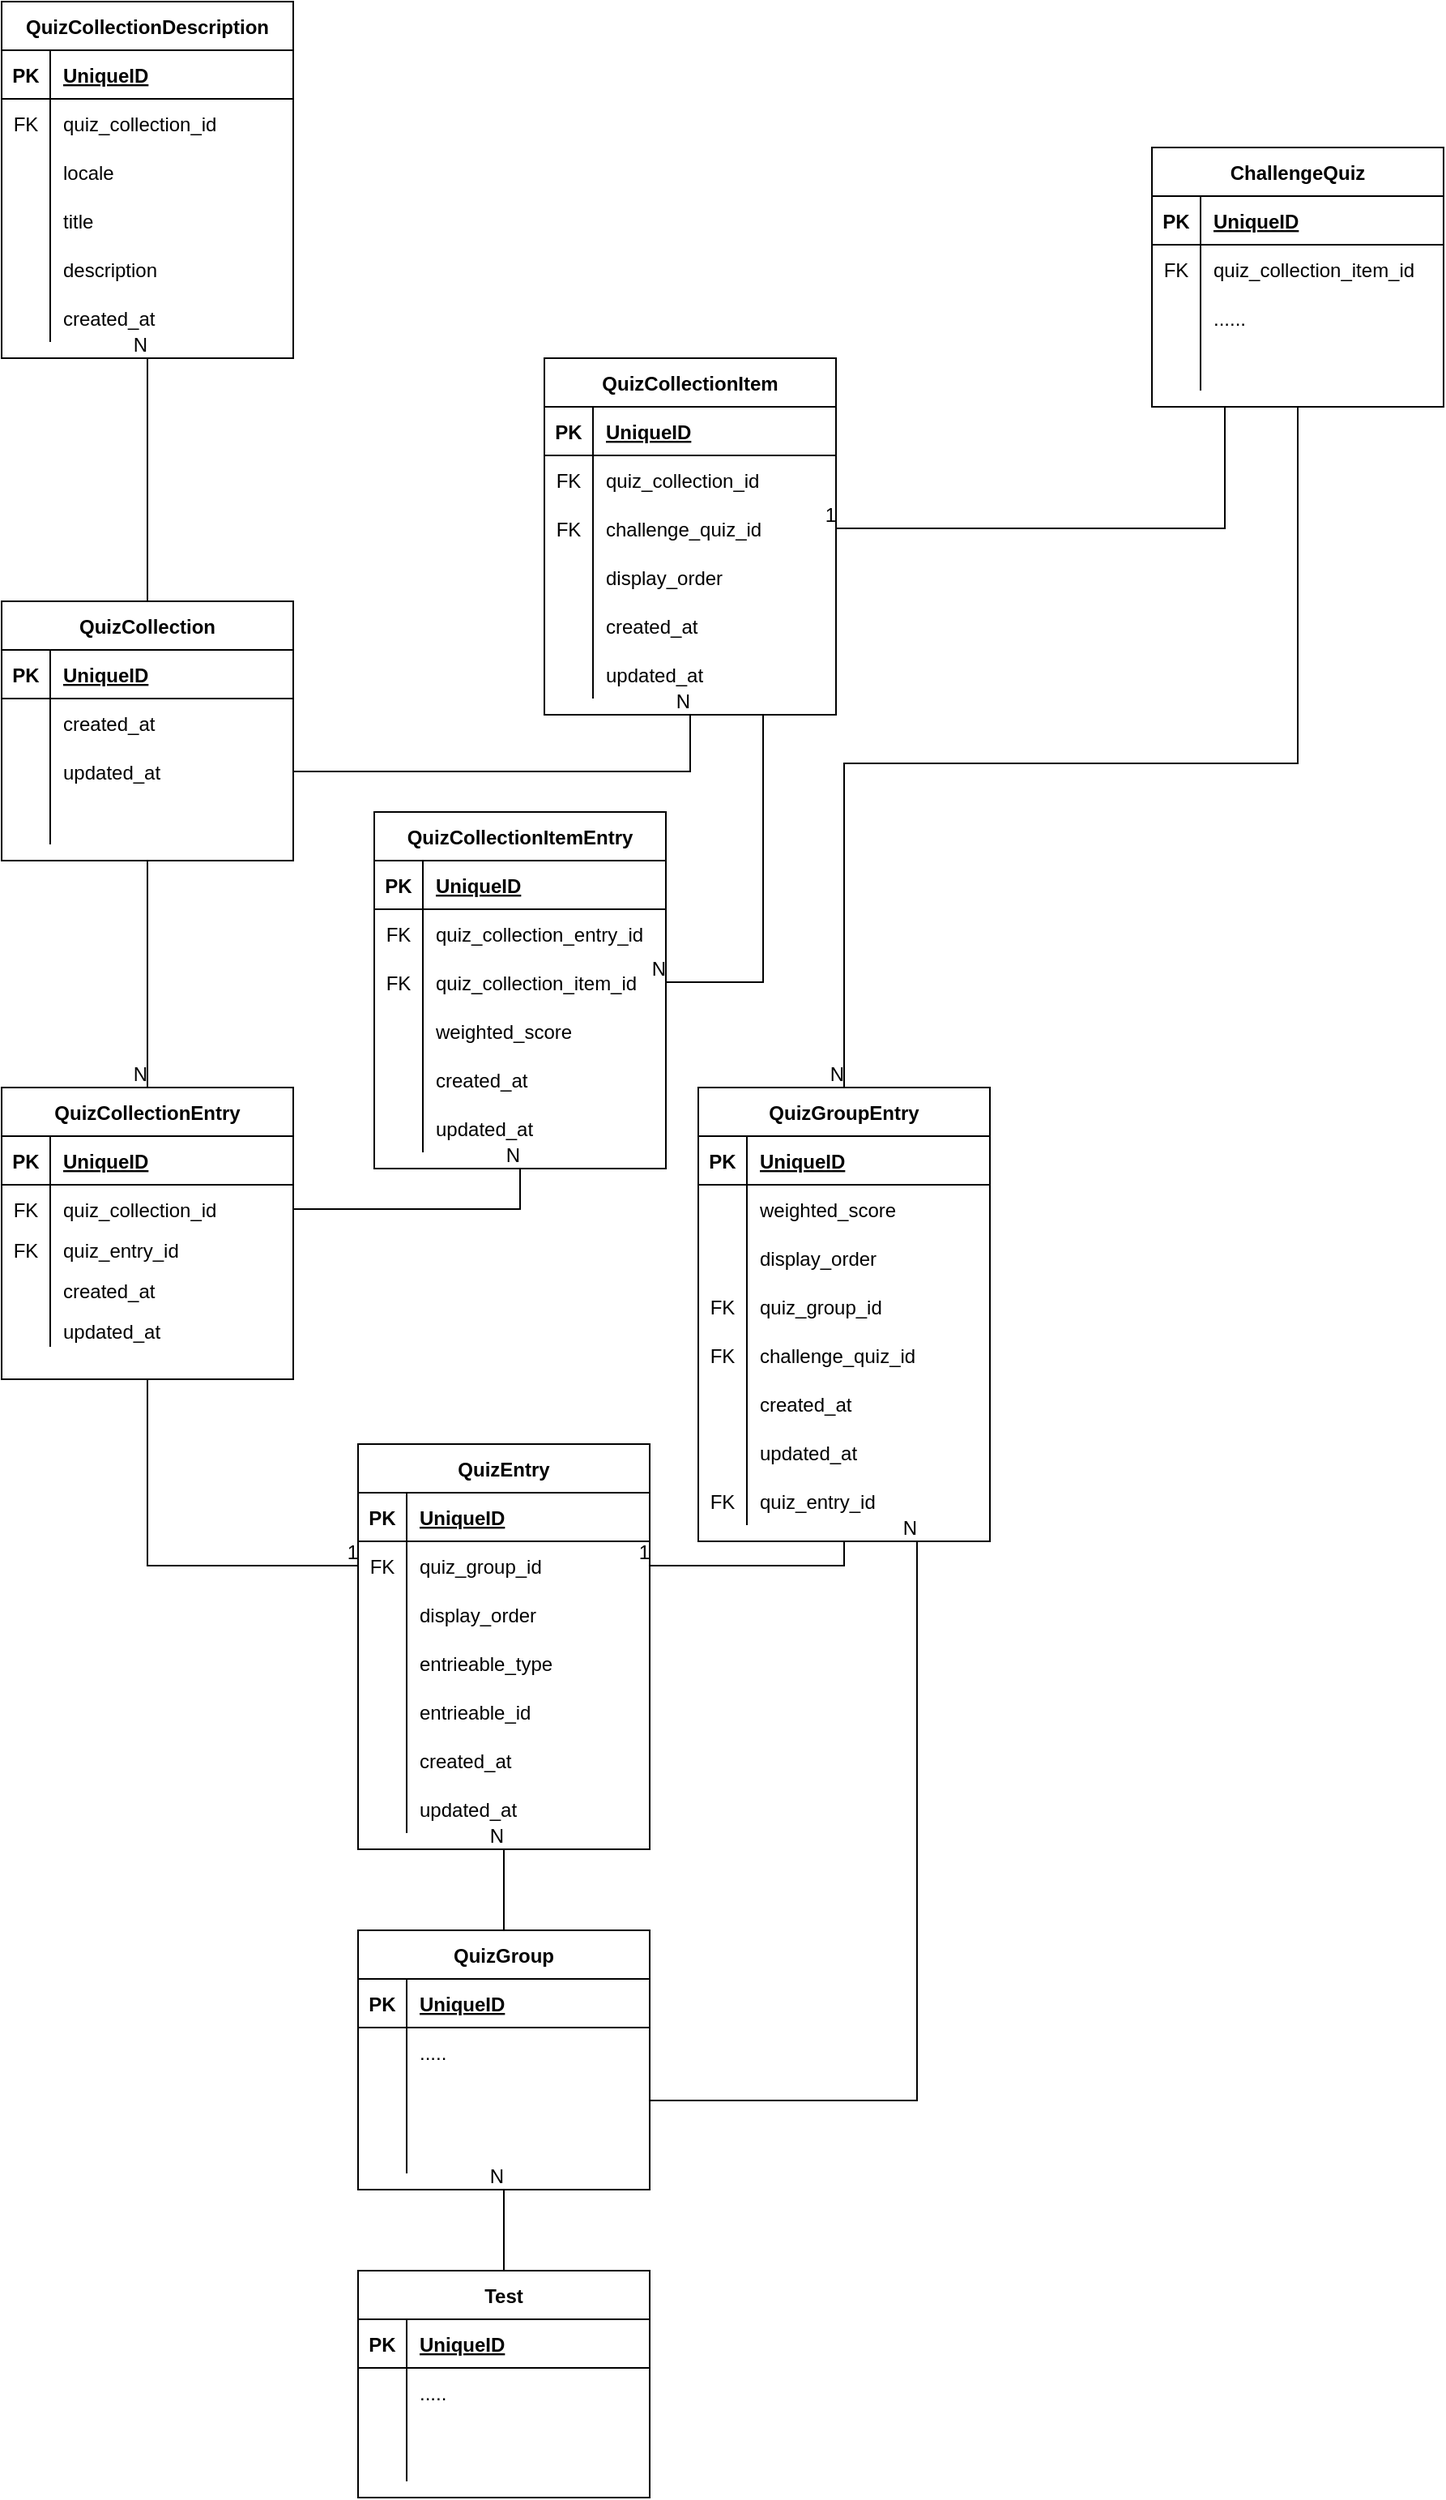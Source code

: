 <mxfile version="14.5.8" type="github">
  <diagram id="R2lEEEUBdFMjLlhIrx00" name="Page-1">
    <mxGraphModel dx="2066" dy="2145" grid="1" gridSize="10" guides="1" tooltips="1" connect="1" arrows="1" fold="1" page="1" pageScale="1" pageWidth="850" pageHeight="1100" math="0" shadow="0" extFonts="Permanent Marker^https://fonts.googleapis.com/css?family=Permanent+Marker">
      <root>
        <mxCell id="0" />
        <mxCell id="1" parent="0" />
        <mxCell id="C-vyLk0tnHw3VtMMgP7b-13" value="Test" style="shape=table;startSize=30;container=1;collapsible=1;childLayout=tableLayout;fixedRows=1;rowLines=0;fontStyle=1;align=center;resizeLast=1;" parent="1" vertex="1">
          <mxGeometry x="310" y="930" width="180" height="140" as="geometry" />
        </mxCell>
        <mxCell id="C-vyLk0tnHw3VtMMgP7b-14" value="" style="shape=partialRectangle;collapsible=0;dropTarget=0;pointerEvents=0;fillColor=none;points=[[0,0.5],[1,0.5]];portConstraint=eastwest;top=0;left=0;right=0;bottom=1;" parent="C-vyLk0tnHw3VtMMgP7b-13" vertex="1">
          <mxGeometry y="30" width="180" height="30" as="geometry" />
        </mxCell>
        <mxCell id="C-vyLk0tnHw3VtMMgP7b-15" value="PK" style="shape=partialRectangle;overflow=hidden;connectable=0;fillColor=none;top=0;left=0;bottom=0;right=0;fontStyle=1;" parent="C-vyLk0tnHw3VtMMgP7b-14" vertex="1">
          <mxGeometry width="30" height="30" as="geometry" />
        </mxCell>
        <mxCell id="C-vyLk0tnHw3VtMMgP7b-16" value="UniqueID" style="shape=partialRectangle;overflow=hidden;connectable=0;fillColor=none;top=0;left=0;bottom=0;right=0;align=left;spacingLeft=6;fontStyle=5;" parent="C-vyLk0tnHw3VtMMgP7b-14" vertex="1">
          <mxGeometry x="30" width="150" height="30" as="geometry" />
        </mxCell>
        <mxCell id="C-vyLk0tnHw3VtMMgP7b-17" value="" style="shape=partialRectangle;collapsible=0;dropTarget=0;pointerEvents=0;fillColor=none;points=[[0,0.5],[1,0.5]];portConstraint=eastwest;top=0;left=0;right=0;bottom=0;" parent="C-vyLk0tnHw3VtMMgP7b-13" vertex="1">
          <mxGeometry y="60" width="180" height="30" as="geometry" />
        </mxCell>
        <mxCell id="C-vyLk0tnHw3VtMMgP7b-18" value="" style="shape=partialRectangle;overflow=hidden;connectable=0;fillColor=none;top=0;left=0;bottom=0;right=0;" parent="C-vyLk0tnHw3VtMMgP7b-17" vertex="1">
          <mxGeometry width="30" height="30" as="geometry" />
        </mxCell>
        <mxCell id="C-vyLk0tnHw3VtMMgP7b-19" value="....." style="shape=partialRectangle;overflow=hidden;connectable=0;fillColor=none;top=0;left=0;bottom=0;right=0;align=left;spacingLeft=6;" parent="C-vyLk0tnHw3VtMMgP7b-17" vertex="1">
          <mxGeometry x="30" width="150" height="30" as="geometry" />
        </mxCell>
        <mxCell id="C-vyLk0tnHw3VtMMgP7b-20" value="" style="shape=partialRectangle;collapsible=0;dropTarget=0;pointerEvents=0;fillColor=none;points=[[0,0.5],[1,0.5]];portConstraint=eastwest;top=0;left=0;right=0;bottom=0;" parent="C-vyLk0tnHw3VtMMgP7b-13" vertex="1">
          <mxGeometry y="90" width="180" height="40" as="geometry" />
        </mxCell>
        <mxCell id="C-vyLk0tnHw3VtMMgP7b-21" value="" style="shape=partialRectangle;overflow=hidden;connectable=0;fillColor=none;top=0;left=0;bottom=0;right=0;" parent="C-vyLk0tnHw3VtMMgP7b-20" vertex="1">
          <mxGeometry width="30" height="40" as="geometry" />
        </mxCell>
        <mxCell id="C-vyLk0tnHw3VtMMgP7b-22" value="" style="shape=partialRectangle;overflow=hidden;connectable=0;fillColor=none;top=0;left=0;bottom=0;right=0;align=left;spacingLeft=6;" parent="C-vyLk0tnHw3VtMMgP7b-20" vertex="1">
          <mxGeometry x="30" width="150" height="40" as="geometry" />
        </mxCell>
        <mxCell id="B4jBIT3Jpvq0Z4tgIGNp-2" value="QuizGroup" style="shape=table;startSize=30;container=1;collapsible=1;childLayout=tableLayout;fixedRows=1;rowLines=0;fontStyle=1;align=center;resizeLast=1;" vertex="1" parent="1">
          <mxGeometry x="310" y="720" width="180" height="160" as="geometry" />
        </mxCell>
        <mxCell id="B4jBIT3Jpvq0Z4tgIGNp-3" value="" style="shape=partialRectangle;collapsible=0;dropTarget=0;pointerEvents=0;fillColor=none;top=0;left=0;bottom=1;right=0;points=[[0,0.5],[1,0.5]];portConstraint=eastwest;" vertex="1" parent="B4jBIT3Jpvq0Z4tgIGNp-2">
          <mxGeometry y="30" width="180" height="30" as="geometry" />
        </mxCell>
        <mxCell id="B4jBIT3Jpvq0Z4tgIGNp-4" value="PK" style="shape=partialRectangle;connectable=0;fillColor=none;top=0;left=0;bottom=0;right=0;fontStyle=1;overflow=hidden;" vertex="1" parent="B4jBIT3Jpvq0Z4tgIGNp-3">
          <mxGeometry width="30" height="30" as="geometry" />
        </mxCell>
        <mxCell id="B4jBIT3Jpvq0Z4tgIGNp-5" value="UniqueID" style="shape=partialRectangle;connectable=0;fillColor=none;top=0;left=0;bottom=0;right=0;align=left;spacingLeft=6;fontStyle=5;overflow=hidden;" vertex="1" parent="B4jBIT3Jpvq0Z4tgIGNp-3">
          <mxGeometry x="30" width="150" height="30" as="geometry" />
        </mxCell>
        <mxCell id="B4jBIT3Jpvq0Z4tgIGNp-6" value="" style="shape=partialRectangle;collapsible=0;dropTarget=0;pointerEvents=0;fillColor=none;top=0;left=0;bottom=0;right=0;points=[[0,0.5],[1,0.5]];portConstraint=eastwest;" vertex="1" parent="B4jBIT3Jpvq0Z4tgIGNp-2">
          <mxGeometry y="60" width="180" height="30" as="geometry" />
        </mxCell>
        <mxCell id="B4jBIT3Jpvq0Z4tgIGNp-7" value="" style="shape=partialRectangle;connectable=0;fillColor=none;top=0;left=0;bottom=0;right=0;editable=1;overflow=hidden;" vertex="1" parent="B4jBIT3Jpvq0Z4tgIGNp-6">
          <mxGeometry width="30" height="30" as="geometry" />
        </mxCell>
        <mxCell id="B4jBIT3Jpvq0Z4tgIGNp-8" value="....." style="shape=partialRectangle;connectable=0;fillColor=none;top=0;left=0;bottom=0;right=0;align=left;spacingLeft=6;overflow=hidden;" vertex="1" parent="B4jBIT3Jpvq0Z4tgIGNp-6">
          <mxGeometry x="30" width="150" height="30" as="geometry" />
        </mxCell>
        <mxCell id="B4jBIT3Jpvq0Z4tgIGNp-9" value="" style="shape=partialRectangle;collapsible=0;dropTarget=0;pointerEvents=0;fillColor=none;top=0;left=0;bottom=0;right=0;points=[[0,0.5],[1,0.5]];portConstraint=eastwest;" vertex="1" parent="B4jBIT3Jpvq0Z4tgIGNp-2">
          <mxGeometry y="90" width="180" height="30" as="geometry" />
        </mxCell>
        <mxCell id="B4jBIT3Jpvq0Z4tgIGNp-10" value="" style="shape=partialRectangle;connectable=0;fillColor=none;top=0;left=0;bottom=0;right=0;editable=1;overflow=hidden;" vertex="1" parent="B4jBIT3Jpvq0Z4tgIGNp-9">
          <mxGeometry width="30" height="30" as="geometry" />
        </mxCell>
        <mxCell id="B4jBIT3Jpvq0Z4tgIGNp-11" value="" style="shape=partialRectangle;connectable=0;fillColor=none;top=0;left=0;bottom=0;right=0;align=left;spacingLeft=6;overflow=hidden;" vertex="1" parent="B4jBIT3Jpvq0Z4tgIGNp-9">
          <mxGeometry x="30" width="150" height="30" as="geometry" />
        </mxCell>
        <mxCell id="B4jBIT3Jpvq0Z4tgIGNp-12" value="" style="shape=partialRectangle;collapsible=0;dropTarget=0;pointerEvents=0;fillColor=none;top=0;left=0;bottom=0;right=0;points=[[0,0.5],[1,0.5]];portConstraint=eastwest;" vertex="1" parent="B4jBIT3Jpvq0Z4tgIGNp-2">
          <mxGeometry y="120" width="180" height="30" as="geometry" />
        </mxCell>
        <mxCell id="B4jBIT3Jpvq0Z4tgIGNp-13" value="" style="shape=partialRectangle;connectable=0;fillColor=none;top=0;left=0;bottom=0;right=0;editable=1;overflow=hidden;" vertex="1" parent="B4jBIT3Jpvq0Z4tgIGNp-12">
          <mxGeometry width="30" height="30" as="geometry" />
        </mxCell>
        <mxCell id="B4jBIT3Jpvq0Z4tgIGNp-14" value="" style="shape=partialRectangle;connectable=0;fillColor=none;top=0;left=0;bottom=0;right=0;align=left;spacingLeft=6;overflow=hidden;" vertex="1" parent="B4jBIT3Jpvq0Z4tgIGNp-12">
          <mxGeometry x="30" width="150" height="30" as="geometry" />
        </mxCell>
        <mxCell id="B4jBIT3Jpvq0Z4tgIGNp-16" value="" style="endArrow=none;html=1;rounded=0;exitX=0.5;exitY=0;exitDx=0;exitDy=0;entryX=0.5;entryY=1;entryDx=0;entryDy=0;" edge="1" parent="1" source="C-vyLk0tnHw3VtMMgP7b-13" target="B4jBIT3Jpvq0Z4tgIGNp-2">
          <mxGeometry relative="1" as="geometry">
            <mxPoint x="340" y="750" as="sourcePoint" />
            <mxPoint x="500" y="750" as="targetPoint" />
          </mxGeometry>
        </mxCell>
        <mxCell id="B4jBIT3Jpvq0Z4tgIGNp-17" value="N" style="resizable=0;html=1;align=right;verticalAlign=bottom;" connectable="0" vertex="1" parent="B4jBIT3Jpvq0Z4tgIGNp-16">
          <mxGeometry x="1" relative="1" as="geometry" />
        </mxCell>
        <object label="QuizEntry" entrieable_id="string" id="B4jBIT3Jpvq0Z4tgIGNp-18">
          <mxCell style="shape=table;startSize=30;container=1;collapsible=1;childLayout=tableLayout;fixedRows=1;rowLines=0;fontStyle=1;align=center;resizeLast=1;" vertex="1" parent="1">
            <mxGeometry x="310" y="420" width="180" height="250" as="geometry" />
          </mxCell>
        </object>
        <mxCell id="B4jBIT3Jpvq0Z4tgIGNp-19" value="" style="shape=partialRectangle;collapsible=0;dropTarget=0;pointerEvents=0;fillColor=none;top=0;left=0;bottom=1;right=0;points=[[0,0.5],[1,0.5]];portConstraint=eastwest;" vertex="1" parent="B4jBIT3Jpvq0Z4tgIGNp-18">
          <mxGeometry y="30" width="180" height="30" as="geometry" />
        </mxCell>
        <mxCell id="B4jBIT3Jpvq0Z4tgIGNp-20" value="PK" style="shape=partialRectangle;connectable=0;fillColor=none;top=0;left=0;bottom=0;right=0;fontStyle=1;overflow=hidden;" vertex="1" parent="B4jBIT3Jpvq0Z4tgIGNp-19">
          <mxGeometry width="30" height="30" as="geometry" />
        </mxCell>
        <mxCell id="B4jBIT3Jpvq0Z4tgIGNp-21" value="UniqueID" style="shape=partialRectangle;connectable=0;fillColor=none;top=0;left=0;bottom=0;right=0;align=left;spacingLeft=6;fontStyle=5;overflow=hidden;" vertex="1" parent="B4jBIT3Jpvq0Z4tgIGNp-19">
          <mxGeometry x="30" width="150" height="30" as="geometry" />
        </mxCell>
        <mxCell id="B4jBIT3Jpvq0Z4tgIGNp-22" value="" style="shape=partialRectangle;collapsible=0;dropTarget=0;pointerEvents=0;fillColor=none;top=0;left=0;bottom=0;right=0;points=[[0,0.5],[1,0.5]];portConstraint=eastwest;" vertex="1" parent="B4jBIT3Jpvq0Z4tgIGNp-18">
          <mxGeometry y="60" width="180" height="30" as="geometry" />
        </mxCell>
        <mxCell id="B4jBIT3Jpvq0Z4tgIGNp-23" value="FK" style="shape=partialRectangle;connectable=0;fillColor=none;top=0;left=0;bottom=0;right=0;editable=1;overflow=hidden;" vertex="1" parent="B4jBIT3Jpvq0Z4tgIGNp-22">
          <mxGeometry width="30" height="30" as="geometry" />
        </mxCell>
        <mxCell id="B4jBIT3Jpvq0Z4tgIGNp-24" value="quiz_group_id" style="shape=partialRectangle;connectable=0;fillColor=none;top=0;left=0;bottom=0;right=0;align=left;spacingLeft=6;overflow=hidden;" vertex="1" parent="B4jBIT3Jpvq0Z4tgIGNp-22">
          <mxGeometry x="30" width="150" height="30" as="geometry" />
        </mxCell>
        <mxCell id="B4jBIT3Jpvq0Z4tgIGNp-25" value="" style="shape=partialRectangle;collapsible=0;dropTarget=0;pointerEvents=0;fillColor=none;top=0;left=0;bottom=0;right=0;points=[[0,0.5],[1,0.5]];portConstraint=eastwest;" vertex="1" parent="B4jBIT3Jpvq0Z4tgIGNp-18">
          <mxGeometry y="90" width="180" height="30" as="geometry" />
        </mxCell>
        <mxCell id="B4jBIT3Jpvq0Z4tgIGNp-26" value="" style="shape=partialRectangle;connectable=0;fillColor=none;top=0;left=0;bottom=0;right=0;editable=1;overflow=hidden;" vertex="1" parent="B4jBIT3Jpvq0Z4tgIGNp-25">
          <mxGeometry width="30" height="30" as="geometry" />
        </mxCell>
        <mxCell id="B4jBIT3Jpvq0Z4tgIGNp-27" value="display_order" style="shape=partialRectangle;connectable=0;fillColor=none;top=0;left=0;bottom=0;right=0;align=left;spacingLeft=6;overflow=hidden;" vertex="1" parent="B4jBIT3Jpvq0Z4tgIGNp-25">
          <mxGeometry x="30" width="150" height="30" as="geometry" />
        </mxCell>
        <mxCell id="B4jBIT3Jpvq0Z4tgIGNp-28" value="" style="shape=partialRectangle;collapsible=0;dropTarget=0;pointerEvents=0;fillColor=none;top=0;left=0;bottom=0;right=0;points=[[0,0.5],[1,0.5]];portConstraint=eastwest;" vertex="1" parent="B4jBIT3Jpvq0Z4tgIGNp-18">
          <mxGeometry y="120" width="180" height="30" as="geometry" />
        </mxCell>
        <mxCell id="B4jBIT3Jpvq0Z4tgIGNp-29" value="" style="shape=partialRectangle;connectable=0;fillColor=none;top=0;left=0;bottom=0;right=0;editable=1;overflow=hidden;" vertex="1" parent="B4jBIT3Jpvq0Z4tgIGNp-28">
          <mxGeometry width="30" height="30" as="geometry" />
        </mxCell>
        <mxCell id="B4jBIT3Jpvq0Z4tgIGNp-30" value="entrieable_type" style="shape=partialRectangle;connectable=0;fillColor=none;top=0;left=0;bottom=0;right=0;align=left;spacingLeft=6;overflow=hidden;" vertex="1" parent="B4jBIT3Jpvq0Z4tgIGNp-28">
          <mxGeometry x="30" width="150" height="30" as="geometry" />
        </mxCell>
        <mxCell id="B4jBIT3Jpvq0Z4tgIGNp-95" value="" style="shape=partialRectangle;collapsible=0;dropTarget=0;pointerEvents=0;fillColor=none;top=0;left=0;bottom=0;right=0;points=[[0,0.5],[1,0.5]];portConstraint=eastwest;" vertex="1" parent="B4jBIT3Jpvq0Z4tgIGNp-18">
          <mxGeometry y="150" width="180" height="30" as="geometry" />
        </mxCell>
        <mxCell id="B4jBIT3Jpvq0Z4tgIGNp-96" value="" style="shape=partialRectangle;connectable=0;fillColor=none;top=0;left=0;bottom=0;right=0;editable=1;overflow=hidden;" vertex="1" parent="B4jBIT3Jpvq0Z4tgIGNp-95">
          <mxGeometry width="30" height="30" as="geometry" />
        </mxCell>
        <mxCell id="B4jBIT3Jpvq0Z4tgIGNp-97" value="entrieable_id" style="shape=partialRectangle;connectable=0;fillColor=none;top=0;left=0;bottom=0;right=0;align=left;spacingLeft=6;overflow=hidden;" vertex="1" parent="B4jBIT3Jpvq0Z4tgIGNp-95">
          <mxGeometry x="30" width="150" height="30" as="geometry" />
        </mxCell>
        <mxCell id="B4jBIT3Jpvq0Z4tgIGNp-160" value="" style="shape=partialRectangle;collapsible=0;dropTarget=0;pointerEvents=0;fillColor=none;top=0;left=0;bottom=0;right=0;points=[[0,0.5],[1,0.5]];portConstraint=eastwest;" vertex="1" parent="B4jBIT3Jpvq0Z4tgIGNp-18">
          <mxGeometry y="180" width="180" height="30" as="geometry" />
        </mxCell>
        <mxCell id="B4jBIT3Jpvq0Z4tgIGNp-161" value="" style="shape=partialRectangle;connectable=0;fillColor=none;top=0;left=0;bottom=0;right=0;editable=1;overflow=hidden;" vertex="1" parent="B4jBIT3Jpvq0Z4tgIGNp-160">
          <mxGeometry width="30" height="30" as="geometry" />
        </mxCell>
        <mxCell id="B4jBIT3Jpvq0Z4tgIGNp-162" value="created_at" style="shape=partialRectangle;connectable=0;fillColor=none;top=0;left=0;bottom=0;right=0;align=left;spacingLeft=6;overflow=hidden;" vertex="1" parent="B4jBIT3Jpvq0Z4tgIGNp-160">
          <mxGeometry x="30" width="150" height="30" as="geometry" />
        </mxCell>
        <mxCell id="B4jBIT3Jpvq0Z4tgIGNp-163" value="" style="shape=partialRectangle;collapsible=0;dropTarget=0;pointerEvents=0;fillColor=none;top=0;left=0;bottom=0;right=0;points=[[0,0.5],[1,0.5]];portConstraint=eastwest;" vertex="1" parent="B4jBIT3Jpvq0Z4tgIGNp-18">
          <mxGeometry y="210" width="180" height="30" as="geometry" />
        </mxCell>
        <mxCell id="B4jBIT3Jpvq0Z4tgIGNp-164" value="" style="shape=partialRectangle;connectable=0;fillColor=none;top=0;left=0;bottom=0;right=0;editable=1;overflow=hidden;" vertex="1" parent="B4jBIT3Jpvq0Z4tgIGNp-163">
          <mxGeometry width="30" height="30" as="geometry" />
        </mxCell>
        <mxCell id="B4jBIT3Jpvq0Z4tgIGNp-165" value="updated_at" style="shape=partialRectangle;connectable=0;fillColor=none;top=0;left=0;bottom=0;right=0;align=left;spacingLeft=6;overflow=hidden;" vertex="1" parent="B4jBIT3Jpvq0Z4tgIGNp-163">
          <mxGeometry x="30" width="150" height="30" as="geometry" />
        </mxCell>
        <mxCell id="B4jBIT3Jpvq0Z4tgIGNp-31" value="" style="endArrow=none;html=1;rounded=0;exitX=0.5;exitY=0;exitDx=0;exitDy=0;entryX=0.5;entryY=1;entryDx=0;entryDy=0;" edge="1" parent="1" source="B4jBIT3Jpvq0Z4tgIGNp-2" target="B4jBIT3Jpvq0Z4tgIGNp-18">
          <mxGeometry relative="1" as="geometry">
            <mxPoint x="390" y="690" as="sourcePoint" />
            <mxPoint x="390" y="640" as="targetPoint" />
          </mxGeometry>
        </mxCell>
        <mxCell id="B4jBIT3Jpvq0Z4tgIGNp-32" value="N" style="resizable=0;html=1;align=right;verticalAlign=bottom;" connectable="0" vertex="1" parent="B4jBIT3Jpvq0Z4tgIGNp-31">
          <mxGeometry x="1" relative="1" as="geometry" />
        </mxCell>
        <mxCell id="B4jBIT3Jpvq0Z4tgIGNp-33" value="QuizGroupEntry" style="shape=table;startSize=30;container=1;collapsible=1;childLayout=tableLayout;fixedRows=1;rowLines=0;fontStyle=1;align=center;resizeLast=1;" vertex="1" parent="1">
          <mxGeometry x="520" y="200" width="180" height="280" as="geometry" />
        </mxCell>
        <mxCell id="B4jBIT3Jpvq0Z4tgIGNp-34" value="" style="shape=partialRectangle;collapsible=0;dropTarget=0;pointerEvents=0;fillColor=none;top=0;left=0;bottom=1;right=0;points=[[0,0.5],[1,0.5]];portConstraint=eastwest;" vertex="1" parent="B4jBIT3Jpvq0Z4tgIGNp-33">
          <mxGeometry y="30" width="180" height="30" as="geometry" />
        </mxCell>
        <mxCell id="B4jBIT3Jpvq0Z4tgIGNp-35" value="PK" style="shape=partialRectangle;connectable=0;fillColor=none;top=0;left=0;bottom=0;right=0;fontStyle=1;overflow=hidden;" vertex="1" parent="B4jBIT3Jpvq0Z4tgIGNp-34">
          <mxGeometry width="30" height="30" as="geometry" />
        </mxCell>
        <mxCell id="B4jBIT3Jpvq0Z4tgIGNp-36" value="UniqueID" style="shape=partialRectangle;connectable=0;fillColor=none;top=0;left=0;bottom=0;right=0;align=left;spacingLeft=6;fontStyle=5;overflow=hidden;" vertex="1" parent="B4jBIT3Jpvq0Z4tgIGNp-34">
          <mxGeometry x="30" width="150" height="30" as="geometry" />
        </mxCell>
        <mxCell id="B4jBIT3Jpvq0Z4tgIGNp-37" value="" style="shape=partialRectangle;collapsible=0;dropTarget=0;pointerEvents=0;fillColor=none;top=0;left=0;bottom=0;right=0;points=[[0,0.5],[1,0.5]];portConstraint=eastwest;" vertex="1" parent="B4jBIT3Jpvq0Z4tgIGNp-33">
          <mxGeometry y="60" width="180" height="30" as="geometry" />
        </mxCell>
        <mxCell id="B4jBIT3Jpvq0Z4tgIGNp-38" value="" style="shape=partialRectangle;connectable=0;fillColor=none;top=0;left=0;bottom=0;right=0;editable=1;overflow=hidden;" vertex="1" parent="B4jBIT3Jpvq0Z4tgIGNp-37">
          <mxGeometry width="30" height="30" as="geometry" />
        </mxCell>
        <mxCell id="B4jBIT3Jpvq0Z4tgIGNp-39" value="weighted_score" style="shape=partialRectangle;connectable=0;fillColor=none;top=0;left=0;bottom=0;right=0;align=left;spacingLeft=6;overflow=hidden;" vertex="1" parent="B4jBIT3Jpvq0Z4tgIGNp-37">
          <mxGeometry x="30" width="150" height="30" as="geometry" />
        </mxCell>
        <mxCell id="B4jBIT3Jpvq0Z4tgIGNp-40" value="" style="shape=partialRectangle;collapsible=0;dropTarget=0;pointerEvents=0;fillColor=none;top=0;left=0;bottom=0;right=0;points=[[0,0.5],[1,0.5]];portConstraint=eastwest;" vertex="1" parent="B4jBIT3Jpvq0Z4tgIGNp-33">
          <mxGeometry y="90" width="180" height="30" as="geometry" />
        </mxCell>
        <mxCell id="B4jBIT3Jpvq0Z4tgIGNp-41" value="" style="shape=partialRectangle;connectable=0;fillColor=none;top=0;left=0;bottom=0;right=0;editable=1;overflow=hidden;" vertex="1" parent="B4jBIT3Jpvq0Z4tgIGNp-40">
          <mxGeometry width="30" height="30" as="geometry" />
        </mxCell>
        <mxCell id="B4jBIT3Jpvq0Z4tgIGNp-42" value="display_order" style="shape=partialRectangle;connectable=0;fillColor=none;top=0;left=0;bottom=0;right=0;align=left;spacingLeft=6;overflow=hidden;" vertex="1" parent="B4jBIT3Jpvq0Z4tgIGNp-40">
          <mxGeometry x="30" width="150" height="30" as="geometry" />
        </mxCell>
        <mxCell id="B4jBIT3Jpvq0Z4tgIGNp-43" value="" style="shape=partialRectangle;collapsible=0;dropTarget=0;pointerEvents=0;fillColor=none;top=0;left=0;bottom=0;right=0;points=[[0,0.5],[1,0.5]];portConstraint=eastwest;" vertex="1" parent="B4jBIT3Jpvq0Z4tgIGNp-33">
          <mxGeometry y="120" width="180" height="30" as="geometry" />
        </mxCell>
        <mxCell id="B4jBIT3Jpvq0Z4tgIGNp-44" value="FK" style="shape=partialRectangle;connectable=0;fillColor=none;top=0;left=0;bottom=0;right=0;editable=1;overflow=hidden;" vertex="1" parent="B4jBIT3Jpvq0Z4tgIGNp-43">
          <mxGeometry width="30" height="30" as="geometry" />
        </mxCell>
        <mxCell id="B4jBIT3Jpvq0Z4tgIGNp-45" value="quiz_group_id" style="shape=partialRectangle;connectable=0;fillColor=none;top=0;left=0;bottom=0;right=0;align=left;spacingLeft=6;overflow=hidden;" vertex="1" parent="B4jBIT3Jpvq0Z4tgIGNp-43">
          <mxGeometry x="30" width="150" height="30" as="geometry" />
        </mxCell>
        <mxCell id="B4jBIT3Jpvq0Z4tgIGNp-166" value="" style="shape=partialRectangle;collapsible=0;dropTarget=0;pointerEvents=0;fillColor=none;top=0;left=0;bottom=0;right=0;points=[[0,0.5],[1,0.5]];portConstraint=eastwest;" vertex="1" parent="B4jBIT3Jpvq0Z4tgIGNp-33">
          <mxGeometry y="150" width="180" height="30" as="geometry" />
        </mxCell>
        <mxCell id="B4jBIT3Jpvq0Z4tgIGNp-167" value="FK" style="shape=partialRectangle;connectable=0;fillColor=none;top=0;left=0;bottom=0;right=0;editable=1;overflow=hidden;" vertex="1" parent="B4jBIT3Jpvq0Z4tgIGNp-166">
          <mxGeometry width="30" height="30" as="geometry" />
        </mxCell>
        <mxCell id="B4jBIT3Jpvq0Z4tgIGNp-168" value="challenge_quiz_id" style="shape=partialRectangle;connectable=0;fillColor=none;top=0;left=0;bottom=0;right=0;align=left;spacingLeft=6;overflow=hidden;" vertex="1" parent="B4jBIT3Jpvq0Z4tgIGNp-166">
          <mxGeometry x="30" width="150" height="30" as="geometry" />
        </mxCell>
        <mxCell id="B4jBIT3Jpvq0Z4tgIGNp-185" value="" style="shape=partialRectangle;collapsible=0;dropTarget=0;pointerEvents=0;fillColor=none;top=0;left=0;bottom=0;right=0;points=[[0,0.5],[1,0.5]];portConstraint=eastwest;" vertex="1" parent="B4jBIT3Jpvq0Z4tgIGNp-33">
          <mxGeometry y="180" width="180" height="30" as="geometry" />
        </mxCell>
        <mxCell id="B4jBIT3Jpvq0Z4tgIGNp-186" value="" style="shape=partialRectangle;connectable=0;fillColor=none;top=0;left=0;bottom=0;right=0;editable=1;overflow=hidden;" vertex="1" parent="B4jBIT3Jpvq0Z4tgIGNp-185">
          <mxGeometry width="30" height="30" as="geometry" />
        </mxCell>
        <mxCell id="B4jBIT3Jpvq0Z4tgIGNp-187" value="created_at" style="shape=partialRectangle;connectable=0;fillColor=none;top=0;left=0;bottom=0;right=0;align=left;spacingLeft=6;overflow=hidden;" vertex="1" parent="B4jBIT3Jpvq0Z4tgIGNp-185">
          <mxGeometry x="30" width="150" height="30" as="geometry" />
        </mxCell>
        <mxCell id="B4jBIT3Jpvq0Z4tgIGNp-188" value="" style="shape=partialRectangle;collapsible=0;dropTarget=0;pointerEvents=0;fillColor=none;top=0;left=0;bottom=0;right=0;points=[[0,0.5],[1,0.5]];portConstraint=eastwest;" vertex="1" parent="B4jBIT3Jpvq0Z4tgIGNp-33">
          <mxGeometry y="210" width="180" height="30" as="geometry" />
        </mxCell>
        <mxCell id="B4jBIT3Jpvq0Z4tgIGNp-189" value="" style="shape=partialRectangle;connectable=0;fillColor=none;top=0;left=0;bottom=0;right=0;editable=1;overflow=hidden;" vertex="1" parent="B4jBIT3Jpvq0Z4tgIGNp-188">
          <mxGeometry width="30" height="30" as="geometry" />
        </mxCell>
        <mxCell id="B4jBIT3Jpvq0Z4tgIGNp-190" value="updated_at" style="shape=partialRectangle;connectable=0;fillColor=none;top=0;left=0;bottom=0;right=0;align=left;spacingLeft=6;overflow=hidden;" vertex="1" parent="B4jBIT3Jpvq0Z4tgIGNp-188">
          <mxGeometry x="30" width="150" height="30" as="geometry" />
        </mxCell>
        <mxCell id="B4jBIT3Jpvq0Z4tgIGNp-191" value="" style="shape=partialRectangle;collapsible=0;dropTarget=0;pointerEvents=0;fillColor=none;top=0;left=0;bottom=0;right=0;points=[[0,0.5],[1,0.5]];portConstraint=eastwest;" vertex="1" parent="B4jBIT3Jpvq0Z4tgIGNp-33">
          <mxGeometry y="240" width="180" height="30" as="geometry" />
        </mxCell>
        <mxCell id="B4jBIT3Jpvq0Z4tgIGNp-192" value="FK" style="shape=partialRectangle;connectable=0;fillColor=none;top=0;left=0;bottom=0;right=0;editable=1;overflow=hidden;" vertex="1" parent="B4jBIT3Jpvq0Z4tgIGNp-191">
          <mxGeometry width="30" height="30" as="geometry" />
        </mxCell>
        <mxCell id="B4jBIT3Jpvq0Z4tgIGNp-193" value="quiz_entry_id" style="shape=partialRectangle;connectable=0;fillColor=none;top=0;left=0;bottom=0;right=0;align=left;spacingLeft=6;overflow=hidden;" vertex="1" parent="B4jBIT3Jpvq0Z4tgIGNp-191">
          <mxGeometry x="30" width="150" height="30" as="geometry" />
        </mxCell>
        <mxCell id="B4jBIT3Jpvq0Z4tgIGNp-46" value="QuizCollectionEntry" style="shape=table;startSize=30;container=1;collapsible=1;childLayout=tableLayout;fixedRows=1;rowLines=0;fontStyle=1;align=center;resizeLast=1;" vertex="1" parent="1">
          <mxGeometry x="90" y="200" width="180" height="180" as="geometry" />
        </mxCell>
        <mxCell id="B4jBIT3Jpvq0Z4tgIGNp-47" value="" style="shape=partialRectangle;collapsible=0;dropTarget=0;pointerEvents=0;fillColor=none;top=0;left=0;bottom=1;right=0;points=[[0,0.5],[1,0.5]];portConstraint=eastwest;" vertex="1" parent="B4jBIT3Jpvq0Z4tgIGNp-46">
          <mxGeometry y="30" width="180" height="30" as="geometry" />
        </mxCell>
        <mxCell id="B4jBIT3Jpvq0Z4tgIGNp-48" value="PK" style="shape=partialRectangle;connectable=0;fillColor=none;top=0;left=0;bottom=0;right=0;fontStyle=1;overflow=hidden;" vertex="1" parent="B4jBIT3Jpvq0Z4tgIGNp-47">
          <mxGeometry width="30" height="30" as="geometry" />
        </mxCell>
        <mxCell id="B4jBIT3Jpvq0Z4tgIGNp-49" value="UniqueID" style="shape=partialRectangle;connectable=0;fillColor=none;top=0;left=0;bottom=0;right=0;align=left;spacingLeft=6;fontStyle=5;overflow=hidden;" vertex="1" parent="B4jBIT3Jpvq0Z4tgIGNp-47">
          <mxGeometry x="30" width="150" height="30" as="geometry" />
        </mxCell>
        <mxCell id="B4jBIT3Jpvq0Z4tgIGNp-50" value="" style="shape=partialRectangle;collapsible=0;dropTarget=0;pointerEvents=0;fillColor=none;top=0;left=0;bottom=0;right=0;points=[[0,0.5],[1,0.5]];portConstraint=eastwest;" vertex="1" parent="B4jBIT3Jpvq0Z4tgIGNp-46">
          <mxGeometry y="60" width="180" height="30" as="geometry" />
        </mxCell>
        <mxCell id="B4jBIT3Jpvq0Z4tgIGNp-51" value="FK" style="shape=partialRectangle;connectable=0;fillColor=none;top=0;left=0;bottom=0;right=0;editable=1;overflow=hidden;" vertex="1" parent="B4jBIT3Jpvq0Z4tgIGNp-50">
          <mxGeometry width="30" height="30" as="geometry" />
        </mxCell>
        <mxCell id="B4jBIT3Jpvq0Z4tgIGNp-52" value="quiz_collection_id" style="shape=partialRectangle;connectable=0;fillColor=none;top=0;left=0;bottom=0;right=0;align=left;spacingLeft=6;overflow=hidden;" vertex="1" parent="B4jBIT3Jpvq0Z4tgIGNp-50">
          <mxGeometry x="30" width="150" height="30" as="geometry" />
        </mxCell>
        <mxCell id="B4jBIT3Jpvq0Z4tgIGNp-53" value="" style="shape=partialRectangle;collapsible=0;dropTarget=0;pointerEvents=0;fillColor=none;top=0;left=0;bottom=0;right=0;points=[[0,0.5],[1,0.5]];portConstraint=eastwest;" vertex="1" parent="B4jBIT3Jpvq0Z4tgIGNp-46">
          <mxGeometry y="90" width="180" height="20" as="geometry" />
        </mxCell>
        <mxCell id="B4jBIT3Jpvq0Z4tgIGNp-54" value="FK" style="shape=partialRectangle;connectable=0;fillColor=none;top=0;left=0;bottom=0;right=0;editable=1;overflow=hidden;" vertex="1" parent="B4jBIT3Jpvq0Z4tgIGNp-53">
          <mxGeometry width="30" height="20" as="geometry" />
        </mxCell>
        <mxCell id="B4jBIT3Jpvq0Z4tgIGNp-55" value="quiz_entry_id" style="shape=partialRectangle;connectable=0;fillColor=none;top=0;left=0;bottom=0;right=0;align=left;spacingLeft=6;overflow=hidden;" vertex="1" parent="B4jBIT3Jpvq0Z4tgIGNp-53">
          <mxGeometry x="30" width="150" height="20" as="geometry" />
        </mxCell>
        <mxCell id="B4jBIT3Jpvq0Z4tgIGNp-56" value="" style="shape=partialRectangle;collapsible=0;dropTarget=0;pointerEvents=0;fillColor=none;top=0;left=0;bottom=0;right=0;points=[[0,0.5],[1,0.5]];portConstraint=eastwest;" vertex="1" parent="B4jBIT3Jpvq0Z4tgIGNp-46">
          <mxGeometry y="110" width="180" height="30" as="geometry" />
        </mxCell>
        <mxCell id="B4jBIT3Jpvq0Z4tgIGNp-57" value="" style="shape=partialRectangle;connectable=0;fillColor=none;top=0;left=0;bottom=0;right=0;editable=1;overflow=hidden;" vertex="1" parent="B4jBIT3Jpvq0Z4tgIGNp-56">
          <mxGeometry width="30" height="30" as="geometry" />
        </mxCell>
        <mxCell id="B4jBIT3Jpvq0Z4tgIGNp-58" value="created_at" style="shape=partialRectangle;connectable=0;fillColor=none;top=0;left=0;bottom=0;right=0;align=left;spacingLeft=6;overflow=hidden;" vertex="1" parent="B4jBIT3Jpvq0Z4tgIGNp-56">
          <mxGeometry x="30" width="150" height="30" as="geometry" />
        </mxCell>
        <mxCell id="B4jBIT3Jpvq0Z4tgIGNp-198" value="" style="shape=partialRectangle;collapsible=0;dropTarget=0;pointerEvents=0;fillColor=none;top=0;left=0;bottom=0;right=0;points=[[0,0.5],[1,0.5]];portConstraint=eastwest;" vertex="1" parent="B4jBIT3Jpvq0Z4tgIGNp-46">
          <mxGeometry y="140" width="180" height="20" as="geometry" />
        </mxCell>
        <mxCell id="B4jBIT3Jpvq0Z4tgIGNp-199" value="" style="shape=partialRectangle;connectable=0;fillColor=none;top=0;left=0;bottom=0;right=0;editable=1;overflow=hidden;" vertex="1" parent="B4jBIT3Jpvq0Z4tgIGNp-198">
          <mxGeometry width="30" height="20" as="geometry" />
        </mxCell>
        <mxCell id="B4jBIT3Jpvq0Z4tgIGNp-200" value="updated_at" style="shape=partialRectangle;connectable=0;fillColor=none;top=0;left=0;bottom=0;right=0;align=left;spacingLeft=6;overflow=hidden;" vertex="1" parent="B4jBIT3Jpvq0Z4tgIGNp-198">
          <mxGeometry x="30" width="150" height="20" as="geometry" />
        </mxCell>
        <mxCell id="B4jBIT3Jpvq0Z4tgIGNp-59" value="" style="endArrow=none;html=1;rounded=0;exitX=0.5;exitY=1;exitDx=0;exitDy=0;entryX=0;entryY=0.5;entryDx=0;entryDy=0;" edge="1" parent="1" source="B4jBIT3Jpvq0Z4tgIGNp-46" target="B4jBIT3Jpvq0Z4tgIGNp-22">
          <mxGeometry relative="1" as="geometry">
            <mxPoint x="730" y="560" as="sourcePoint" />
            <mxPoint x="890" y="560" as="targetPoint" />
            <Array as="points">
              <mxPoint x="180" y="495" />
            </Array>
          </mxGeometry>
        </mxCell>
        <mxCell id="B4jBIT3Jpvq0Z4tgIGNp-60" value="1" style="resizable=0;html=1;align=right;verticalAlign=bottom;" connectable="0" vertex="1" parent="B4jBIT3Jpvq0Z4tgIGNp-59">
          <mxGeometry x="1" relative="1" as="geometry" />
        </mxCell>
        <mxCell id="B4jBIT3Jpvq0Z4tgIGNp-61" value="" style="endArrow=none;html=1;rounded=0;exitX=0.5;exitY=1;exitDx=0;exitDy=0;entryX=1;entryY=0.5;entryDx=0;entryDy=0;" edge="1" parent="1" source="B4jBIT3Jpvq0Z4tgIGNp-33" target="B4jBIT3Jpvq0Z4tgIGNp-22">
          <mxGeometry relative="1" as="geometry">
            <mxPoint x="610" y="370" as="sourcePoint" />
            <mxPoint x="690" y="575" as="targetPoint" />
            <Array as="points">
              <mxPoint x="610" y="495" />
            </Array>
          </mxGeometry>
        </mxCell>
        <mxCell id="B4jBIT3Jpvq0Z4tgIGNp-62" value="1" style="resizable=0;html=1;align=right;verticalAlign=bottom;" connectable="0" vertex="1" parent="B4jBIT3Jpvq0Z4tgIGNp-61">
          <mxGeometry x="1" relative="1" as="geometry" />
        </mxCell>
        <mxCell id="B4jBIT3Jpvq0Z4tgIGNp-63" value="ChallengeQuiz" style="shape=table;startSize=30;container=1;collapsible=1;childLayout=tableLayout;fixedRows=1;rowLines=0;fontStyle=1;align=center;resizeLast=1;" vertex="1" parent="1">
          <mxGeometry x="800" y="-380" width="180" height="160" as="geometry" />
        </mxCell>
        <mxCell id="B4jBIT3Jpvq0Z4tgIGNp-64" value="" style="shape=partialRectangle;collapsible=0;dropTarget=0;pointerEvents=0;fillColor=none;top=0;left=0;bottom=1;right=0;points=[[0,0.5],[1,0.5]];portConstraint=eastwest;" vertex="1" parent="B4jBIT3Jpvq0Z4tgIGNp-63">
          <mxGeometry y="30" width="180" height="30" as="geometry" />
        </mxCell>
        <mxCell id="B4jBIT3Jpvq0Z4tgIGNp-65" value="PK" style="shape=partialRectangle;connectable=0;fillColor=none;top=0;left=0;bottom=0;right=0;fontStyle=1;overflow=hidden;" vertex="1" parent="B4jBIT3Jpvq0Z4tgIGNp-64">
          <mxGeometry width="30" height="30" as="geometry" />
        </mxCell>
        <mxCell id="B4jBIT3Jpvq0Z4tgIGNp-66" value="UniqueID" style="shape=partialRectangle;connectable=0;fillColor=none;top=0;left=0;bottom=0;right=0;align=left;spacingLeft=6;fontStyle=5;overflow=hidden;" vertex="1" parent="B4jBIT3Jpvq0Z4tgIGNp-64">
          <mxGeometry x="30" width="150" height="30" as="geometry" />
        </mxCell>
        <mxCell id="B4jBIT3Jpvq0Z4tgIGNp-67" value="" style="shape=partialRectangle;collapsible=0;dropTarget=0;pointerEvents=0;fillColor=none;top=0;left=0;bottom=0;right=0;points=[[0,0.5],[1,0.5]];portConstraint=eastwest;" vertex="1" parent="B4jBIT3Jpvq0Z4tgIGNp-63">
          <mxGeometry y="60" width="180" height="30" as="geometry" />
        </mxCell>
        <mxCell id="B4jBIT3Jpvq0Z4tgIGNp-68" value="FK" style="shape=partialRectangle;connectable=0;fillColor=none;top=0;left=0;bottom=0;right=0;editable=1;overflow=hidden;" vertex="1" parent="B4jBIT3Jpvq0Z4tgIGNp-67">
          <mxGeometry width="30" height="30" as="geometry" />
        </mxCell>
        <mxCell id="B4jBIT3Jpvq0Z4tgIGNp-69" value="quiz_collection_item_id" style="shape=partialRectangle;connectable=0;fillColor=none;top=0;left=0;bottom=0;right=0;align=left;spacingLeft=6;overflow=hidden;" vertex="1" parent="B4jBIT3Jpvq0Z4tgIGNp-67">
          <mxGeometry x="30" width="150" height="30" as="geometry" />
        </mxCell>
        <mxCell id="B4jBIT3Jpvq0Z4tgIGNp-70" value="" style="shape=partialRectangle;collapsible=0;dropTarget=0;pointerEvents=0;fillColor=none;top=0;left=0;bottom=0;right=0;points=[[0,0.5],[1,0.5]];portConstraint=eastwest;" vertex="1" parent="B4jBIT3Jpvq0Z4tgIGNp-63">
          <mxGeometry y="90" width="180" height="30" as="geometry" />
        </mxCell>
        <mxCell id="B4jBIT3Jpvq0Z4tgIGNp-71" value="" style="shape=partialRectangle;connectable=0;fillColor=none;top=0;left=0;bottom=0;right=0;editable=1;overflow=hidden;" vertex="1" parent="B4jBIT3Jpvq0Z4tgIGNp-70">
          <mxGeometry width="30" height="30" as="geometry" />
        </mxCell>
        <mxCell id="B4jBIT3Jpvq0Z4tgIGNp-72" value="......" style="shape=partialRectangle;connectable=0;fillColor=none;top=0;left=0;bottom=0;right=0;align=left;spacingLeft=6;overflow=hidden;" vertex="1" parent="B4jBIT3Jpvq0Z4tgIGNp-70">
          <mxGeometry x="30" width="150" height="30" as="geometry" />
        </mxCell>
        <mxCell id="B4jBIT3Jpvq0Z4tgIGNp-73" value="" style="shape=partialRectangle;collapsible=0;dropTarget=0;pointerEvents=0;fillColor=none;top=0;left=0;bottom=0;right=0;points=[[0,0.5],[1,0.5]];portConstraint=eastwest;" vertex="1" parent="B4jBIT3Jpvq0Z4tgIGNp-63">
          <mxGeometry y="120" width="180" height="30" as="geometry" />
        </mxCell>
        <mxCell id="B4jBIT3Jpvq0Z4tgIGNp-74" value="" style="shape=partialRectangle;connectable=0;fillColor=none;top=0;left=0;bottom=0;right=0;editable=1;overflow=hidden;" vertex="1" parent="B4jBIT3Jpvq0Z4tgIGNp-73">
          <mxGeometry width="30" height="30" as="geometry" />
        </mxCell>
        <mxCell id="B4jBIT3Jpvq0Z4tgIGNp-75" value="" style="shape=partialRectangle;connectable=0;fillColor=none;top=0;left=0;bottom=0;right=0;align=left;spacingLeft=6;overflow=hidden;" vertex="1" parent="B4jBIT3Jpvq0Z4tgIGNp-73">
          <mxGeometry x="30" width="150" height="30" as="geometry" />
        </mxCell>
        <mxCell id="B4jBIT3Jpvq0Z4tgIGNp-76" value="" style="endArrow=none;html=1;rounded=0;exitX=0.5;exitY=1;exitDx=0;exitDy=0;entryX=0.5;entryY=0;entryDx=0;entryDy=0;" edge="1" parent="1" source="B4jBIT3Jpvq0Z4tgIGNp-63" target="B4jBIT3Jpvq0Z4tgIGNp-33">
          <mxGeometry relative="1" as="geometry">
            <mxPoint x="730" y="-20" as="sourcePoint" />
            <mxPoint x="890" y="-20" as="targetPoint" />
            <Array as="points">
              <mxPoint x="890" />
              <mxPoint x="610" />
            </Array>
          </mxGeometry>
        </mxCell>
        <mxCell id="B4jBIT3Jpvq0Z4tgIGNp-77" value="N" style="resizable=0;html=1;align=right;verticalAlign=bottom;" connectable="0" vertex="1" parent="B4jBIT3Jpvq0Z4tgIGNp-76">
          <mxGeometry x="1" relative="1" as="geometry" />
        </mxCell>
        <mxCell id="B4jBIT3Jpvq0Z4tgIGNp-80" value="QuizCollection" style="shape=table;startSize=30;container=1;collapsible=1;childLayout=tableLayout;fixedRows=1;rowLines=0;fontStyle=1;align=center;resizeLast=1;" vertex="1" parent="1">
          <mxGeometry x="90" y="-100" width="180" height="160" as="geometry" />
        </mxCell>
        <mxCell id="B4jBIT3Jpvq0Z4tgIGNp-81" value="" style="shape=partialRectangle;collapsible=0;dropTarget=0;pointerEvents=0;fillColor=none;top=0;left=0;bottom=1;right=0;points=[[0,0.5],[1,0.5]];portConstraint=eastwest;" vertex="1" parent="B4jBIT3Jpvq0Z4tgIGNp-80">
          <mxGeometry y="30" width="180" height="30" as="geometry" />
        </mxCell>
        <mxCell id="B4jBIT3Jpvq0Z4tgIGNp-82" value="PK" style="shape=partialRectangle;connectable=0;fillColor=none;top=0;left=0;bottom=0;right=0;fontStyle=1;overflow=hidden;" vertex="1" parent="B4jBIT3Jpvq0Z4tgIGNp-81">
          <mxGeometry width="30" height="30" as="geometry" />
        </mxCell>
        <mxCell id="B4jBIT3Jpvq0Z4tgIGNp-83" value="UniqueID" style="shape=partialRectangle;connectable=0;fillColor=none;top=0;left=0;bottom=0;right=0;align=left;spacingLeft=6;fontStyle=5;overflow=hidden;" vertex="1" parent="B4jBIT3Jpvq0Z4tgIGNp-81">
          <mxGeometry x="30" width="150" height="30" as="geometry" />
        </mxCell>
        <mxCell id="B4jBIT3Jpvq0Z4tgIGNp-84" value="" style="shape=partialRectangle;collapsible=0;dropTarget=0;pointerEvents=0;fillColor=none;top=0;left=0;bottom=0;right=0;points=[[0,0.5],[1,0.5]];portConstraint=eastwest;" vertex="1" parent="B4jBIT3Jpvq0Z4tgIGNp-80">
          <mxGeometry y="60" width="180" height="30" as="geometry" />
        </mxCell>
        <mxCell id="B4jBIT3Jpvq0Z4tgIGNp-85" value="" style="shape=partialRectangle;connectable=0;fillColor=none;top=0;left=0;bottom=0;right=0;editable=1;overflow=hidden;" vertex="1" parent="B4jBIT3Jpvq0Z4tgIGNp-84">
          <mxGeometry width="30" height="30" as="geometry" />
        </mxCell>
        <mxCell id="B4jBIT3Jpvq0Z4tgIGNp-86" value="created_at" style="shape=partialRectangle;connectable=0;fillColor=none;top=0;left=0;bottom=0;right=0;align=left;spacingLeft=6;overflow=hidden;" vertex="1" parent="B4jBIT3Jpvq0Z4tgIGNp-84">
          <mxGeometry x="30" width="150" height="30" as="geometry" />
        </mxCell>
        <mxCell id="B4jBIT3Jpvq0Z4tgIGNp-87" value="" style="shape=partialRectangle;collapsible=0;dropTarget=0;pointerEvents=0;fillColor=none;top=0;left=0;bottom=0;right=0;points=[[0,0.5],[1,0.5]];portConstraint=eastwest;" vertex="1" parent="B4jBIT3Jpvq0Z4tgIGNp-80">
          <mxGeometry y="90" width="180" height="30" as="geometry" />
        </mxCell>
        <mxCell id="B4jBIT3Jpvq0Z4tgIGNp-88" value="" style="shape=partialRectangle;connectable=0;fillColor=none;top=0;left=0;bottom=0;right=0;editable=1;overflow=hidden;" vertex="1" parent="B4jBIT3Jpvq0Z4tgIGNp-87">
          <mxGeometry width="30" height="30" as="geometry" />
        </mxCell>
        <mxCell id="B4jBIT3Jpvq0Z4tgIGNp-89" value="updated_at" style="shape=partialRectangle;connectable=0;fillColor=none;top=0;left=0;bottom=0;right=0;align=left;spacingLeft=6;overflow=hidden;" vertex="1" parent="B4jBIT3Jpvq0Z4tgIGNp-87">
          <mxGeometry x="30" width="150" height="30" as="geometry" />
        </mxCell>
        <mxCell id="B4jBIT3Jpvq0Z4tgIGNp-90" value="" style="shape=partialRectangle;collapsible=0;dropTarget=0;pointerEvents=0;fillColor=none;top=0;left=0;bottom=0;right=0;points=[[0,0.5],[1,0.5]];portConstraint=eastwest;" vertex="1" parent="B4jBIT3Jpvq0Z4tgIGNp-80">
          <mxGeometry y="120" width="180" height="30" as="geometry" />
        </mxCell>
        <mxCell id="B4jBIT3Jpvq0Z4tgIGNp-91" value="" style="shape=partialRectangle;connectable=0;fillColor=none;top=0;left=0;bottom=0;right=0;editable=1;overflow=hidden;" vertex="1" parent="B4jBIT3Jpvq0Z4tgIGNp-90">
          <mxGeometry width="30" height="30" as="geometry" />
        </mxCell>
        <mxCell id="B4jBIT3Jpvq0Z4tgIGNp-92" value="" style="shape=partialRectangle;connectable=0;fillColor=none;top=0;left=0;bottom=0;right=0;align=left;spacingLeft=6;overflow=hidden;" vertex="1" parent="B4jBIT3Jpvq0Z4tgIGNp-90">
          <mxGeometry x="30" width="150" height="30" as="geometry" />
        </mxCell>
        <mxCell id="B4jBIT3Jpvq0Z4tgIGNp-100" value="QuizCollectionDescription" style="shape=table;startSize=30;container=1;collapsible=1;childLayout=tableLayout;fixedRows=1;rowLines=0;fontStyle=1;align=center;resizeLast=1;" vertex="1" parent="1">
          <mxGeometry x="90" y="-470" width="180" height="220" as="geometry" />
        </mxCell>
        <mxCell id="B4jBIT3Jpvq0Z4tgIGNp-101" value="" style="shape=partialRectangle;collapsible=0;dropTarget=0;pointerEvents=0;fillColor=none;top=0;left=0;bottom=1;right=0;points=[[0,0.5],[1,0.5]];portConstraint=eastwest;" vertex="1" parent="B4jBIT3Jpvq0Z4tgIGNp-100">
          <mxGeometry y="30" width="180" height="30" as="geometry" />
        </mxCell>
        <mxCell id="B4jBIT3Jpvq0Z4tgIGNp-102" value="PK" style="shape=partialRectangle;connectable=0;fillColor=none;top=0;left=0;bottom=0;right=0;fontStyle=1;overflow=hidden;" vertex="1" parent="B4jBIT3Jpvq0Z4tgIGNp-101">
          <mxGeometry width="30" height="30" as="geometry" />
        </mxCell>
        <mxCell id="B4jBIT3Jpvq0Z4tgIGNp-103" value="UniqueID" style="shape=partialRectangle;connectable=0;fillColor=none;top=0;left=0;bottom=0;right=0;align=left;spacingLeft=6;fontStyle=5;overflow=hidden;" vertex="1" parent="B4jBIT3Jpvq0Z4tgIGNp-101">
          <mxGeometry x="30" width="150" height="30" as="geometry" />
        </mxCell>
        <mxCell id="B4jBIT3Jpvq0Z4tgIGNp-104" value="" style="shape=partialRectangle;collapsible=0;dropTarget=0;pointerEvents=0;fillColor=none;top=0;left=0;bottom=0;right=0;points=[[0,0.5],[1,0.5]];portConstraint=eastwest;" vertex="1" parent="B4jBIT3Jpvq0Z4tgIGNp-100">
          <mxGeometry y="60" width="180" height="30" as="geometry" />
        </mxCell>
        <mxCell id="B4jBIT3Jpvq0Z4tgIGNp-105" value="FK" style="shape=partialRectangle;connectable=0;fillColor=none;top=0;left=0;bottom=0;right=0;editable=1;overflow=hidden;" vertex="1" parent="B4jBIT3Jpvq0Z4tgIGNp-104">
          <mxGeometry width="30" height="30" as="geometry" />
        </mxCell>
        <mxCell id="B4jBIT3Jpvq0Z4tgIGNp-106" value="quiz_collection_id" style="shape=partialRectangle;connectable=0;fillColor=none;top=0;left=0;bottom=0;right=0;align=left;spacingLeft=6;overflow=hidden;" vertex="1" parent="B4jBIT3Jpvq0Z4tgIGNp-104">
          <mxGeometry x="30" width="150" height="30" as="geometry" />
        </mxCell>
        <mxCell id="B4jBIT3Jpvq0Z4tgIGNp-107" value="" style="shape=partialRectangle;collapsible=0;dropTarget=0;pointerEvents=0;fillColor=none;top=0;left=0;bottom=0;right=0;points=[[0,0.5],[1,0.5]];portConstraint=eastwest;" vertex="1" parent="B4jBIT3Jpvq0Z4tgIGNp-100">
          <mxGeometry y="90" width="180" height="30" as="geometry" />
        </mxCell>
        <mxCell id="B4jBIT3Jpvq0Z4tgIGNp-108" value="" style="shape=partialRectangle;connectable=0;fillColor=none;top=0;left=0;bottom=0;right=0;editable=1;overflow=hidden;" vertex="1" parent="B4jBIT3Jpvq0Z4tgIGNp-107">
          <mxGeometry width="30" height="30" as="geometry" />
        </mxCell>
        <mxCell id="B4jBIT3Jpvq0Z4tgIGNp-109" value="locale" style="shape=partialRectangle;connectable=0;fillColor=none;top=0;left=0;bottom=0;right=0;align=left;spacingLeft=6;overflow=hidden;" vertex="1" parent="B4jBIT3Jpvq0Z4tgIGNp-107">
          <mxGeometry x="30" width="150" height="30" as="geometry" />
        </mxCell>
        <mxCell id="B4jBIT3Jpvq0Z4tgIGNp-110" value="" style="shape=partialRectangle;collapsible=0;dropTarget=0;pointerEvents=0;fillColor=none;top=0;left=0;bottom=0;right=0;points=[[0,0.5],[1,0.5]];portConstraint=eastwest;" vertex="1" parent="B4jBIT3Jpvq0Z4tgIGNp-100">
          <mxGeometry y="120" width="180" height="30" as="geometry" />
        </mxCell>
        <mxCell id="B4jBIT3Jpvq0Z4tgIGNp-111" value="" style="shape=partialRectangle;connectable=0;fillColor=none;top=0;left=0;bottom=0;right=0;editable=1;overflow=hidden;" vertex="1" parent="B4jBIT3Jpvq0Z4tgIGNp-110">
          <mxGeometry width="30" height="30" as="geometry" />
        </mxCell>
        <mxCell id="B4jBIT3Jpvq0Z4tgIGNp-112" value="title" style="shape=partialRectangle;connectable=0;fillColor=none;top=0;left=0;bottom=0;right=0;align=left;spacingLeft=6;overflow=hidden;" vertex="1" parent="B4jBIT3Jpvq0Z4tgIGNp-110">
          <mxGeometry x="30" width="150" height="30" as="geometry" />
        </mxCell>
        <mxCell id="B4jBIT3Jpvq0Z4tgIGNp-213" value="" style="shape=partialRectangle;collapsible=0;dropTarget=0;pointerEvents=0;fillColor=none;top=0;left=0;bottom=0;right=0;points=[[0,0.5],[1,0.5]];portConstraint=eastwest;" vertex="1" parent="B4jBIT3Jpvq0Z4tgIGNp-100">
          <mxGeometry y="150" width="180" height="30" as="geometry" />
        </mxCell>
        <mxCell id="B4jBIT3Jpvq0Z4tgIGNp-214" value="" style="shape=partialRectangle;connectable=0;fillColor=none;top=0;left=0;bottom=0;right=0;editable=1;overflow=hidden;" vertex="1" parent="B4jBIT3Jpvq0Z4tgIGNp-213">
          <mxGeometry width="30" height="30" as="geometry" />
        </mxCell>
        <mxCell id="B4jBIT3Jpvq0Z4tgIGNp-215" value="description" style="shape=partialRectangle;connectable=0;fillColor=none;top=0;left=0;bottom=0;right=0;align=left;spacingLeft=6;overflow=hidden;" vertex="1" parent="B4jBIT3Jpvq0Z4tgIGNp-213">
          <mxGeometry x="30" width="150" height="30" as="geometry" />
        </mxCell>
        <mxCell id="B4jBIT3Jpvq0Z4tgIGNp-216" value="" style="shape=partialRectangle;collapsible=0;dropTarget=0;pointerEvents=0;fillColor=none;top=0;left=0;bottom=0;right=0;points=[[0,0.5],[1,0.5]];portConstraint=eastwest;" vertex="1" parent="B4jBIT3Jpvq0Z4tgIGNp-100">
          <mxGeometry y="180" width="180" height="30" as="geometry" />
        </mxCell>
        <mxCell id="B4jBIT3Jpvq0Z4tgIGNp-217" value="" style="shape=partialRectangle;connectable=0;fillColor=none;top=0;left=0;bottom=0;right=0;editable=1;overflow=hidden;" vertex="1" parent="B4jBIT3Jpvq0Z4tgIGNp-216">
          <mxGeometry width="30" height="30" as="geometry" />
        </mxCell>
        <mxCell id="B4jBIT3Jpvq0Z4tgIGNp-218" value="created_at" style="shape=partialRectangle;connectable=0;fillColor=none;top=0;left=0;bottom=0;right=0;align=left;spacingLeft=6;overflow=hidden;" vertex="1" parent="B4jBIT3Jpvq0Z4tgIGNp-216">
          <mxGeometry x="30" width="150" height="30" as="geometry" />
        </mxCell>
        <mxCell id="B4jBIT3Jpvq0Z4tgIGNp-115" value="" style="endArrow=none;html=1;rounded=0;entryX=0.5;entryY=1;entryDx=0;entryDy=0;exitX=0.5;exitY=0;exitDx=0;exitDy=0;" edge="1" parent="1" source="B4jBIT3Jpvq0Z4tgIGNp-80" target="B4jBIT3Jpvq0Z4tgIGNp-100">
          <mxGeometry relative="1" as="geometry">
            <mxPoint x="730" y="-120" as="sourcePoint" />
            <mxPoint x="890" y="-120" as="targetPoint" />
          </mxGeometry>
        </mxCell>
        <mxCell id="B4jBIT3Jpvq0Z4tgIGNp-116" value="N" style="resizable=0;html=1;align=right;verticalAlign=bottom;" connectable="0" vertex="1" parent="B4jBIT3Jpvq0Z4tgIGNp-115">
          <mxGeometry x="1" relative="1" as="geometry" />
        </mxCell>
        <mxCell id="B4jBIT3Jpvq0Z4tgIGNp-117" value="QuizCollectionItem" style="shape=table;startSize=30;container=1;collapsible=1;childLayout=tableLayout;fixedRows=1;rowLines=0;fontStyle=1;align=center;resizeLast=1;" vertex="1" parent="1">
          <mxGeometry x="425" y="-250" width="180" height="220" as="geometry" />
        </mxCell>
        <mxCell id="B4jBIT3Jpvq0Z4tgIGNp-118" value="" style="shape=partialRectangle;collapsible=0;dropTarget=0;pointerEvents=0;fillColor=none;top=0;left=0;bottom=1;right=0;points=[[0,0.5],[1,0.5]];portConstraint=eastwest;" vertex="1" parent="B4jBIT3Jpvq0Z4tgIGNp-117">
          <mxGeometry y="30" width="180" height="30" as="geometry" />
        </mxCell>
        <mxCell id="B4jBIT3Jpvq0Z4tgIGNp-119" value="PK" style="shape=partialRectangle;connectable=0;fillColor=none;top=0;left=0;bottom=0;right=0;fontStyle=1;overflow=hidden;" vertex="1" parent="B4jBIT3Jpvq0Z4tgIGNp-118">
          <mxGeometry width="30" height="30" as="geometry" />
        </mxCell>
        <mxCell id="B4jBIT3Jpvq0Z4tgIGNp-120" value="UniqueID" style="shape=partialRectangle;connectable=0;fillColor=none;top=0;left=0;bottom=0;right=0;align=left;spacingLeft=6;fontStyle=5;overflow=hidden;" vertex="1" parent="B4jBIT3Jpvq0Z4tgIGNp-118">
          <mxGeometry x="30" width="150" height="30" as="geometry" />
        </mxCell>
        <mxCell id="B4jBIT3Jpvq0Z4tgIGNp-121" value="" style="shape=partialRectangle;collapsible=0;dropTarget=0;pointerEvents=0;fillColor=none;top=0;left=0;bottom=0;right=0;points=[[0,0.5],[1,0.5]];portConstraint=eastwest;" vertex="1" parent="B4jBIT3Jpvq0Z4tgIGNp-117">
          <mxGeometry y="60" width="180" height="30" as="geometry" />
        </mxCell>
        <mxCell id="B4jBIT3Jpvq0Z4tgIGNp-122" value="FK" style="shape=partialRectangle;connectable=0;fillColor=none;top=0;left=0;bottom=0;right=0;editable=1;overflow=hidden;" vertex="1" parent="B4jBIT3Jpvq0Z4tgIGNp-121">
          <mxGeometry width="30" height="30" as="geometry" />
        </mxCell>
        <mxCell id="B4jBIT3Jpvq0Z4tgIGNp-123" value="quiz_collection_id" style="shape=partialRectangle;connectable=0;fillColor=none;top=0;left=0;bottom=0;right=0;align=left;spacingLeft=6;overflow=hidden;" vertex="1" parent="B4jBIT3Jpvq0Z4tgIGNp-121">
          <mxGeometry x="30" width="150" height="30" as="geometry" />
        </mxCell>
        <mxCell id="B4jBIT3Jpvq0Z4tgIGNp-124" value="" style="shape=partialRectangle;collapsible=0;dropTarget=0;pointerEvents=0;fillColor=none;top=0;left=0;bottom=0;right=0;points=[[0,0.5],[1,0.5]];portConstraint=eastwest;" vertex="1" parent="B4jBIT3Jpvq0Z4tgIGNp-117">
          <mxGeometry y="90" width="180" height="30" as="geometry" />
        </mxCell>
        <mxCell id="B4jBIT3Jpvq0Z4tgIGNp-125" value="FK" style="shape=partialRectangle;connectable=0;fillColor=none;top=0;left=0;bottom=0;right=0;editable=1;overflow=hidden;" vertex="1" parent="B4jBIT3Jpvq0Z4tgIGNp-124">
          <mxGeometry width="30" height="30" as="geometry" />
        </mxCell>
        <mxCell id="B4jBIT3Jpvq0Z4tgIGNp-126" value="challenge_quiz_id" style="shape=partialRectangle;connectable=0;fillColor=none;top=0;left=0;bottom=0;right=0;align=left;spacingLeft=6;overflow=hidden;" vertex="1" parent="B4jBIT3Jpvq0Z4tgIGNp-124">
          <mxGeometry x="30" width="150" height="30" as="geometry" />
        </mxCell>
        <mxCell id="B4jBIT3Jpvq0Z4tgIGNp-127" value="" style="shape=partialRectangle;collapsible=0;dropTarget=0;pointerEvents=0;fillColor=none;top=0;left=0;bottom=0;right=0;points=[[0,0.5],[1,0.5]];portConstraint=eastwest;" vertex="1" parent="B4jBIT3Jpvq0Z4tgIGNp-117">
          <mxGeometry y="120" width="180" height="30" as="geometry" />
        </mxCell>
        <mxCell id="B4jBIT3Jpvq0Z4tgIGNp-128" value="" style="shape=partialRectangle;connectable=0;fillColor=none;top=0;left=0;bottom=0;right=0;editable=1;overflow=hidden;" vertex="1" parent="B4jBIT3Jpvq0Z4tgIGNp-127">
          <mxGeometry width="30" height="30" as="geometry" />
        </mxCell>
        <mxCell id="B4jBIT3Jpvq0Z4tgIGNp-129" value="display_order" style="shape=partialRectangle;connectable=0;fillColor=none;top=0;left=0;bottom=0;right=0;align=left;spacingLeft=6;overflow=hidden;" vertex="1" parent="B4jBIT3Jpvq0Z4tgIGNp-127">
          <mxGeometry x="30" width="150" height="30" as="geometry" />
        </mxCell>
        <mxCell id="B4jBIT3Jpvq0Z4tgIGNp-207" value="" style="shape=partialRectangle;collapsible=0;dropTarget=0;pointerEvents=0;fillColor=none;top=0;left=0;bottom=0;right=0;points=[[0,0.5],[1,0.5]];portConstraint=eastwest;" vertex="1" parent="B4jBIT3Jpvq0Z4tgIGNp-117">
          <mxGeometry y="150" width="180" height="30" as="geometry" />
        </mxCell>
        <mxCell id="B4jBIT3Jpvq0Z4tgIGNp-208" value="" style="shape=partialRectangle;connectable=0;fillColor=none;top=0;left=0;bottom=0;right=0;editable=1;overflow=hidden;" vertex="1" parent="B4jBIT3Jpvq0Z4tgIGNp-207">
          <mxGeometry width="30" height="30" as="geometry" />
        </mxCell>
        <mxCell id="B4jBIT3Jpvq0Z4tgIGNp-209" value="created_at" style="shape=partialRectangle;connectable=0;fillColor=none;top=0;left=0;bottom=0;right=0;align=left;spacingLeft=6;overflow=hidden;" vertex="1" parent="B4jBIT3Jpvq0Z4tgIGNp-207">
          <mxGeometry x="30" width="150" height="30" as="geometry" />
        </mxCell>
        <mxCell id="B4jBIT3Jpvq0Z4tgIGNp-210" value="" style="shape=partialRectangle;collapsible=0;dropTarget=0;pointerEvents=0;fillColor=none;top=0;left=0;bottom=0;right=0;points=[[0,0.5],[1,0.5]];portConstraint=eastwest;" vertex="1" parent="B4jBIT3Jpvq0Z4tgIGNp-117">
          <mxGeometry y="180" width="180" height="30" as="geometry" />
        </mxCell>
        <mxCell id="B4jBIT3Jpvq0Z4tgIGNp-211" value="" style="shape=partialRectangle;connectable=0;fillColor=none;top=0;left=0;bottom=0;right=0;editable=1;overflow=hidden;" vertex="1" parent="B4jBIT3Jpvq0Z4tgIGNp-210">
          <mxGeometry width="30" height="30" as="geometry" />
        </mxCell>
        <mxCell id="B4jBIT3Jpvq0Z4tgIGNp-212" value="updated_at" style="shape=partialRectangle;connectable=0;fillColor=none;top=0;left=0;bottom=0;right=0;align=left;spacingLeft=6;overflow=hidden;" vertex="1" parent="B4jBIT3Jpvq0Z4tgIGNp-210">
          <mxGeometry x="30" width="150" height="30" as="geometry" />
        </mxCell>
        <mxCell id="B4jBIT3Jpvq0Z4tgIGNp-130" value="" style="endArrow=none;html=1;rounded=0;entryX=1;entryY=0.5;entryDx=0;entryDy=0;exitX=0.25;exitY=1;exitDx=0;exitDy=0;" edge="1" parent="1" source="B4jBIT3Jpvq0Z4tgIGNp-63" target="B4jBIT3Jpvq0Z4tgIGNp-124">
          <mxGeometry relative="1" as="geometry">
            <mxPoint x="680" y="-110" as="sourcePoint" />
            <mxPoint x="840" y="-110" as="targetPoint" />
            <Array as="points">
              <mxPoint x="845" y="-145" />
            </Array>
          </mxGeometry>
        </mxCell>
        <mxCell id="B4jBIT3Jpvq0Z4tgIGNp-131" value="1" style="resizable=0;html=1;align=right;verticalAlign=bottom;" connectable="0" vertex="1" parent="B4jBIT3Jpvq0Z4tgIGNp-130">
          <mxGeometry x="1" relative="1" as="geometry" />
        </mxCell>
        <mxCell id="B4jBIT3Jpvq0Z4tgIGNp-132" value="" style="endArrow=none;html=1;rounded=0;exitX=1;exitY=0.5;exitDx=0;exitDy=0;entryX=0.5;entryY=1;entryDx=0;entryDy=0;" edge="1" parent="1" source="B4jBIT3Jpvq0Z4tgIGNp-87" target="B4jBIT3Jpvq0Z4tgIGNp-117">
          <mxGeometry relative="1" as="geometry">
            <mxPoint x="345" y="-20.5" as="sourcePoint" />
            <mxPoint x="505" y="-20.5" as="targetPoint" />
            <Array as="points">
              <mxPoint x="515" y="5" />
            </Array>
          </mxGeometry>
        </mxCell>
        <mxCell id="B4jBIT3Jpvq0Z4tgIGNp-133" value="N" style="resizable=0;html=1;align=right;verticalAlign=bottom;" connectable="0" vertex="1" parent="B4jBIT3Jpvq0Z4tgIGNp-132">
          <mxGeometry x="1" relative="1" as="geometry" />
        </mxCell>
        <mxCell id="B4jBIT3Jpvq0Z4tgIGNp-134" value="QuizCollectionItemEntry" style="shape=table;startSize=30;container=1;collapsible=1;childLayout=tableLayout;fixedRows=1;rowLines=0;fontStyle=1;align=center;resizeLast=1;" vertex="1" parent="1">
          <mxGeometry x="320" y="30" width="180" height="220" as="geometry" />
        </mxCell>
        <mxCell id="B4jBIT3Jpvq0Z4tgIGNp-135" value="" style="shape=partialRectangle;collapsible=0;dropTarget=0;pointerEvents=0;fillColor=none;top=0;left=0;bottom=1;right=0;points=[[0,0.5],[1,0.5]];portConstraint=eastwest;" vertex="1" parent="B4jBIT3Jpvq0Z4tgIGNp-134">
          <mxGeometry y="30" width="180" height="30" as="geometry" />
        </mxCell>
        <mxCell id="B4jBIT3Jpvq0Z4tgIGNp-136" value="PK" style="shape=partialRectangle;connectable=0;fillColor=none;top=0;left=0;bottom=0;right=0;fontStyle=1;overflow=hidden;" vertex="1" parent="B4jBIT3Jpvq0Z4tgIGNp-135">
          <mxGeometry width="30" height="30" as="geometry" />
        </mxCell>
        <mxCell id="B4jBIT3Jpvq0Z4tgIGNp-137" value="UniqueID" style="shape=partialRectangle;connectable=0;fillColor=none;top=0;left=0;bottom=0;right=0;align=left;spacingLeft=6;fontStyle=5;overflow=hidden;" vertex="1" parent="B4jBIT3Jpvq0Z4tgIGNp-135">
          <mxGeometry x="30" width="150" height="30" as="geometry" />
        </mxCell>
        <mxCell id="B4jBIT3Jpvq0Z4tgIGNp-138" value="" style="shape=partialRectangle;collapsible=0;dropTarget=0;pointerEvents=0;fillColor=none;top=0;left=0;bottom=0;right=0;points=[[0,0.5],[1,0.5]];portConstraint=eastwest;" vertex="1" parent="B4jBIT3Jpvq0Z4tgIGNp-134">
          <mxGeometry y="60" width="180" height="30" as="geometry" />
        </mxCell>
        <mxCell id="B4jBIT3Jpvq0Z4tgIGNp-139" value="FK" style="shape=partialRectangle;connectable=0;fillColor=none;top=0;left=0;bottom=0;right=0;editable=1;overflow=hidden;" vertex="1" parent="B4jBIT3Jpvq0Z4tgIGNp-138">
          <mxGeometry width="30" height="30" as="geometry" />
        </mxCell>
        <mxCell id="B4jBIT3Jpvq0Z4tgIGNp-140" value="quiz_collection_entry_id" style="shape=partialRectangle;connectable=0;fillColor=none;top=0;left=0;bottom=0;right=0;align=left;spacingLeft=6;overflow=hidden;" vertex="1" parent="B4jBIT3Jpvq0Z4tgIGNp-138">
          <mxGeometry x="30" width="150" height="30" as="geometry" />
        </mxCell>
        <mxCell id="B4jBIT3Jpvq0Z4tgIGNp-141" value="" style="shape=partialRectangle;collapsible=0;dropTarget=0;pointerEvents=0;fillColor=none;top=0;left=0;bottom=0;right=0;points=[[0,0.5],[1,0.5]];portConstraint=eastwest;" vertex="1" parent="B4jBIT3Jpvq0Z4tgIGNp-134">
          <mxGeometry y="90" width="180" height="30" as="geometry" />
        </mxCell>
        <mxCell id="B4jBIT3Jpvq0Z4tgIGNp-142" value="FK" style="shape=partialRectangle;connectable=0;fillColor=none;top=0;left=0;bottom=0;right=0;editable=1;overflow=hidden;" vertex="1" parent="B4jBIT3Jpvq0Z4tgIGNp-141">
          <mxGeometry width="30" height="30" as="geometry" />
        </mxCell>
        <mxCell id="B4jBIT3Jpvq0Z4tgIGNp-143" value="quiz_collection_item_id" style="shape=partialRectangle;connectable=0;fillColor=none;top=0;left=0;bottom=0;right=0;align=left;spacingLeft=6;overflow=hidden;" vertex="1" parent="B4jBIT3Jpvq0Z4tgIGNp-141">
          <mxGeometry x="30" width="150" height="30" as="geometry" />
        </mxCell>
        <mxCell id="B4jBIT3Jpvq0Z4tgIGNp-144" value="" style="shape=partialRectangle;collapsible=0;dropTarget=0;pointerEvents=0;fillColor=none;top=0;left=0;bottom=0;right=0;points=[[0,0.5],[1,0.5]];portConstraint=eastwest;" vertex="1" parent="B4jBIT3Jpvq0Z4tgIGNp-134">
          <mxGeometry y="120" width="180" height="30" as="geometry" />
        </mxCell>
        <mxCell id="B4jBIT3Jpvq0Z4tgIGNp-145" value="" style="shape=partialRectangle;connectable=0;fillColor=none;top=0;left=0;bottom=0;right=0;editable=1;overflow=hidden;" vertex="1" parent="B4jBIT3Jpvq0Z4tgIGNp-144">
          <mxGeometry width="30" height="30" as="geometry" />
        </mxCell>
        <mxCell id="B4jBIT3Jpvq0Z4tgIGNp-146" value="weighted_score" style="shape=partialRectangle;connectable=0;fillColor=none;top=0;left=0;bottom=0;right=0;align=left;spacingLeft=6;overflow=hidden;" vertex="1" parent="B4jBIT3Jpvq0Z4tgIGNp-144">
          <mxGeometry x="30" width="150" height="30" as="geometry" />
        </mxCell>
        <mxCell id="B4jBIT3Jpvq0Z4tgIGNp-201" value="" style="shape=partialRectangle;collapsible=0;dropTarget=0;pointerEvents=0;fillColor=none;top=0;left=0;bottom=0;right=0;points=[[0,0.5],[1,0.5]];portConstraint=eastwest;" vertex="1" parent="B4jBIT3Jpvq0Z4tgIGNp-134">
          <mxGeometry y="150" width="180" height="30" as="geometry" />
        </mxCell>
        <mxCell id="B4jBIT3Jpvq0Z4tgIGNp-202" value="" style="shape=partialRectangle;connectable=0;fillColor=none;top=0;left=0;bottom=0;right=0;editable=1;overflow=hidden;" vertex="1" parent="B4jBIT3Jpvq0Z4tgIGNp-201">
          <mxGeometry width="30" height="30" as="geometry" />
        </mxCell>
        <mxCell id="B4jBIT3Jpvq0Z4tgIGNp-203" value="created_at" style="shape=partialRectangle;connectable=0;fillColor=none;top=0;left=0;bottom=0;right=0;align=left;spacingLeft=6;overflow=hidden;" vertex="1" parent="B4jBIT3Jpvq0Z4tgIGNp-201">
          <mxGeometry x="30" width="150" height="30" as="geometry" />
        </mxCell>
        <mxCell id="B4jBIT3Jpvq0Z4tgIGNp-204" value="" style="shape=partialRectangle;collapsible=0;dropTarget=0;pointerEvents=0;fillColor=none;top=0;left=0;bottom=0;right=0;points=[[0,0.5],[1,0.5]];portConstraint=eastwest;" vertex="1" parent="B4jBIT3Jpvq0Z4tgIGNp-134">
          <mxGeometry y="180" width="180" height="30" as="geometry" />
        </mxCell>
        <mxCell id="B4jBIT3Jpvq0Z4tgIGNp-205" value="" style="shape=partialRectangle;connectable=0;fillColor=none;top=0;left=0;bottom=0;right=0;editable=1;overflow=hidden;" vertex="1" parent="B4jBIT3Jpvq0Z4tgIGNp-204">
          <mxGeometry width="30" height="30" as="geometry" />
        </mxCell>
        <mxCell id="B4jBIT3Jpvq0Z4tgIGNp-206" value="updated_at" style="shape=partialRectangle;connectable=0;fillColor=none;top=0;left=0;bottom=0;right=0;align=left;spacingLeft=6;overflow=hidden;" vertex="1" parent="B4jBIT3Jpvq0Z4tgIGNp-204">
          <mxGeometry x="30" width="150" height="30" as="geometry" />
        </mxCell>
        <mxCell id="B4jBIT3Jpvq0Z4tgIGNp-147" value="" style="endArrow=none;html=1;rounded=0;exitX=1;exitY=0.5;exitDx=0;exitDy=0;entryX=0.5;entryY=1;entryDx=0;entryDy=0;" edge="1" parent="1" source="B4jBIT3Jpvq0Z4tgIGNp-50" target="B4jBIT3Jpvq0Z4tgIGNp-134">
          <mxGeometry relative="1" as="geometry">
            <mxPoint x="350" y="290" as="sourcePoint" />
            <mxPoint x="510" y="290" as="targetPoint" />
            <Array as="points">
              <mxPoint x="410" y="275" />
            </Array>
          </mxGeometry>
        </mxCell>
        <mxCell id="B4jBIT3Jpvq0Z4tgIGNp-148" value="N" style="resizable=0;html=1;align=right;verticalAlign=bottom;" connectable="0" vertex="1" parent="B4jBIT3Jpvq0Z4tgIGNp-147">
          <mxGeometry x="1" relative="1" as="geometry" />
        </mxCell>
        <mxCell id="B4jBIT3Jpvq0Z4tgIGNp-154" value="" style="endArrow=none;html=1;rounded=0;entryX=1;entryY=0.5;entryDx=0;entryDy=0;exitX=0.75;exitY=1;exitDx=0;exitDy=0;" edge="1" parent="1" source="B4jBIT3Jpvq0Z4tgIGNp-117" target="B4jBIT3Jpvq0Z4tgIGNp-141">
          <mxGeometry relative="1" as="geometry">
            <mxPoint x="730" y="150" as="sourcePoint" />
            <mxPoint x="890" y="150" as="targetPoint" />
            <Array as="points">
              <mxPoint x="560" y="135" />
            </Array>
          </mxGeometry>
        </mxCell>
        <mxCell id="B4jBIT3Jpvq0Z4tgIGNp-155" value="N" style="resizable=0;html=1;align=right;verticalAlign=bottom;" connectable="0" vertex="1" parent="B4jBIT3Jpvq0Z4tgIGNp-154">
          <mxGeometry x="1" relative="1" as="geometry" />
        </mxCell>
        <mxCell id="B4jBIT3Jpvq0Z4tgIGNp-158" value="" style="endArrow=none;html=1;rounded=0;entryX=0.5;entryY=0;entryDx=0;entryDy=0;exitX=0.5;exitY=1;exitDx=0;exitDy=0;" edge="1" parent="1" source="B4jBIT3Jpvq0Z4tgIGNp-80" target="B4jBIT3Jpvq0Z4tgIGNp-46">
          <mxGeometry relative="1" as="geometry">
            <mxPoint x="210" y="160" as="sourcePoint" />
            <mxPoint x="890" y="130" as="targetPoint" />
            <Array as="points" />
          </mxGeometry>
        </mxCell>
        <mxCell id="B4jBIT3Jpvq0Z4tgIGNp-159" value="N" style="resizable=0;html=1;align=right;verticalAlign=bottom;" connectable="0" vertex="1" parent="B4jBIT3Jpvq0Z4tgIGNp-158">
          <mxGeometry x="1" relative="1" as="geometry" />
        </mxCell>
        <mxCell id="B4jBIT3Jpvq0Z4tgIGNp-196" value="" style="endArrow=none;html=1;rounded=0;exitX=1;exitY=0.5;exitDx=0;exitDy=0;entryX=0.75;entryY=1;entryDx=0;entryDy=0;" edge="1" parent="1" source="B4jBIT3Jpvq0Z4tgIGNp-9" target="B4jBIT3Jpvq0Z4tgIGNp-33">
          <mxGeometry relative="1" as="geometry">
            <mxPoint x="520" y="799.5" as="sourcePoint" />
            <mxPoint x="680" y="799.5" as="targetPoint" />
            <Array as="points">
              <mxPoint x="655" y="825" />
            </Array>
          </mxGeometry>
        </mxCell>
        <mxCell id="B4jBIT3Jpvq0Z4tgIGNp-197" value="N" style="resizable=0;html=1;align=right;verticalAlign=bottom;" connectable="0" vertex="1" parent="B4jBIT3Jpvq0Z4tgIGNp-196">
          <mxGeometry x="1" relative="1" as="geometry" />
        </mxCell>
      </root>
    </mxGraphModel>
  </diagram>
</mxfile>
